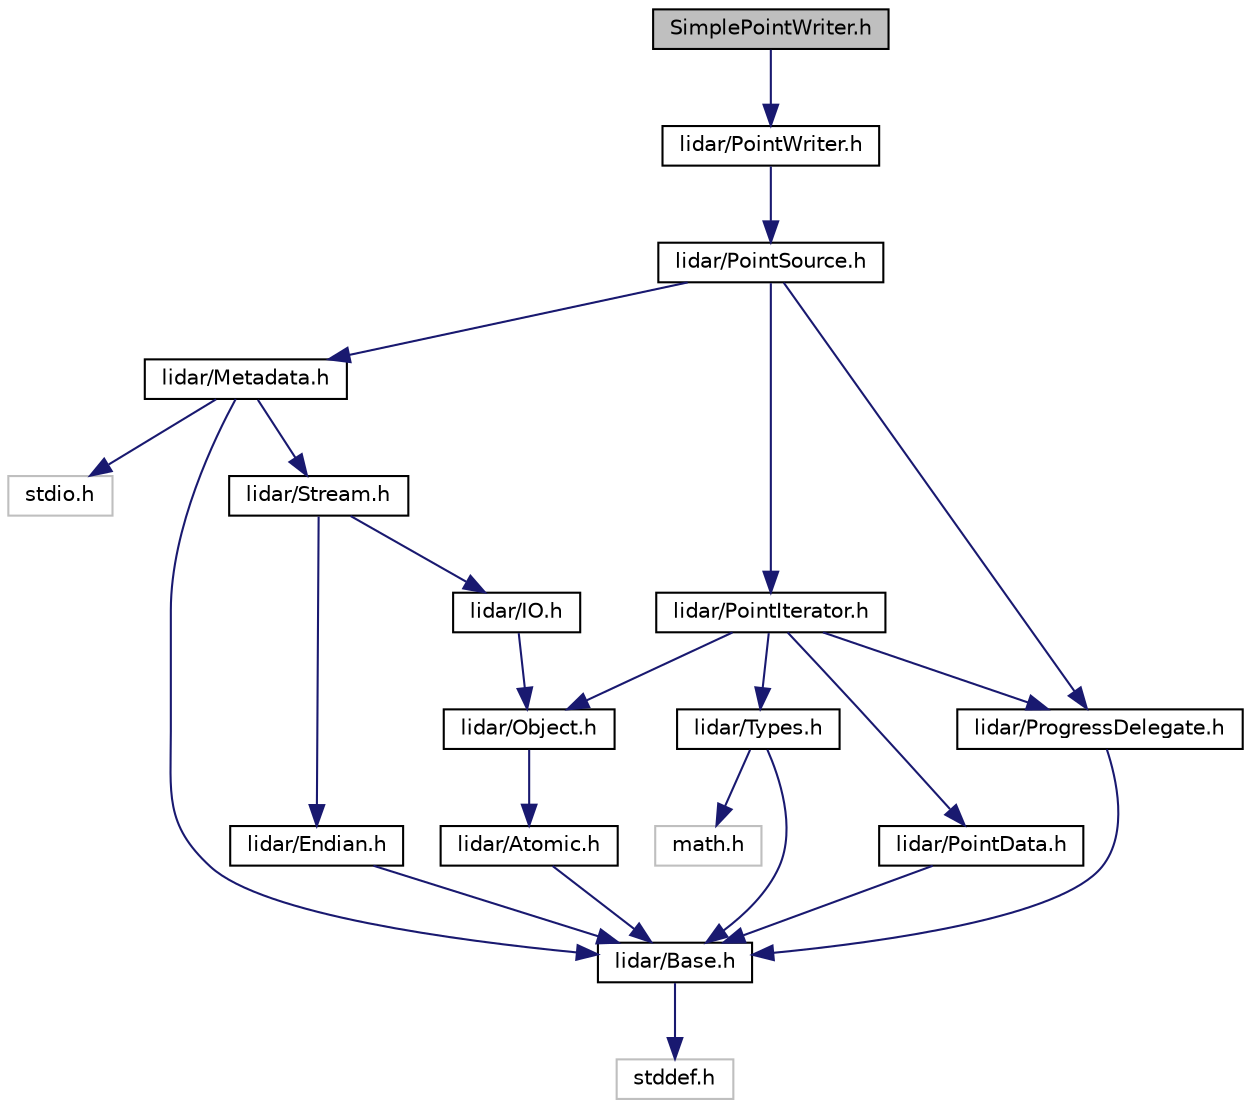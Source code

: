 digraph "SimplePointWriter.h"
{
  bgcolor="transparent";
  edge [fontname="Helvetica",fontsize="10",labelfontname="Helvetica",labelfontsize="10"];
  node [fontname="Helvetica",fontsize="10",shape=record];
  Node1 [label="SimplePointWriter.h",height=0.2,width=0.4,color="black", fillcolor="grey75", style="filled" fontcolor="black"];
  Node1 -> Node2 [color="midnightblue",fontsize="10",style="solid",fontname="Helvetica"];
  Node2 [label="lidar/PointWriter.h",height=0.2,width=0.4,color="black",URL="$a00050.html"];
  Node2 -> Node3 [color="midnightblue",fontsize="10",style="solid",fontname="Helvetica"];
  Node3 [label="lidar/PointSource.h",height=0.2,width=0.4,color="black",URL="$a00049.html"];
  Node3 -> Node4 [color="midnightblue",fontsize="10",style="solid",fontname="Helvetica"];
  Node4 [label="lidar/Metadata.h",height=0.2,width=0.4,color="black",URL="$a00042.html"];
  Node4 -> Node5 [color="midnightblue",fontsize="10",style="solid",fontname="Helvetica"];
  Node5 [label="lidar/Base.h",height=0.2,width=0.4,color="black",URL="$a00034.html"];
  Node5 -> Node6 [color="midnightblue",fontsize="10",style="solid",fontname="Helvetica"];
  Node6 [label="stddef.h",height=0.2,width=0.4,color="grey75"];
  Node4 -> Node7 [color="midnightblue",fontsize="10",style="solid",fontname="Helvetica"];
  Node7 [label="lidar/Stream.h",height=0.2,width=0.4,color="black",URL="$a00053.html"];
  Node7 -> Node8 [color="midnightblue",fontsize="10",style="solid",fontname="Helvetica"];
  Node8 [label="lidar/IO.h",height=0.2,width=0.4,color="black",URL="$a00040.html"];
  Node8 -> Node9 [color="midnightblue",fontsize="10",style="solid",fontname="Helvetica"];
  Node9 [label="lidar/Object.h",height=0.2,width=0.4,color="black",URL="$a00045.html"];
  Node9 -> Node10 [color="midnightblue",fontsize="10",style="solid",fontname="Helvetica"];
  Node10 [label="lidar/Atomic.h",height=0.2,width=0.4,color="black",URL="$a00033.html"];
  Node10 -> Node5 [color="midnightblue",fontsize="10",style="solid",fontname="Helvetica"];
  Node7 -> Node11 [color="midnightblue",fontsize="10",style="solid",fontname="Helvetica"];
  Node11 [label="lidar/Endian.h",height=0.2,width=0.4,color="black",URL="$a00036.html"];
  Node11 -> Node5 [color="midnightblue",fontsize="10",style="solid",fontname="Helvetica"];
  Node4 -> Node12 [color="midnightblue",fontsize="10",style="solid",fontname="Helvetica"];
  Node12 [label="stdio.h",height=0.2,width=0.4,color="grey75"];
  Node3 -> Node13 [color="midnightblue",fontsize="10",style="solid",fontname="Helvetica"];
  Node13 [label="lidar/PointIterator.h",height=0.2,width=0.4,color="black",URL="$a00047.html"];
  Node13 -> Node14 [color="midnightblue",fontsize="10",style="solid",fontname="Helvetica"];
  Node14 [label="lidar/Types.h",height=0.2,width=0.4,color="black",URL="$a00056.html"];
  Node14 -> Node5 [color="midnightblue",fontsize="10",style="solid",fontname="Helvetica"];
  Node14 -> Node15 [color="midnightblue",fontsize="10",style="solid",fontname="Helvetica"];
  Node15 [label="math.h",height=0.2,width=0.4,color="grey75"];
  Node13 -> Node9 [color="midnightblue",fontsize="10",style="solid",fontname="Helvetica"];
  Node13 -> Node16 [color="midnightblue",fontsize="10",style="solid",fontname="Helvetica"];
  Node16 [label="lidar/PointData.h",height=0.2,width=0.4,color="black",URL="$a00046.html"];
  Node16 -> Node5 [color="midnightblue",fontsize="10",style="solid",fontname="Helvetica"];
  Node13 -> Node17 [color="midnightblue",fontsize="10",style="solid",fontname="Helvetica"];
  Node17 [label="lidar/ProgressDelegate.h",height=0.2,width=0.4,color="black",URL="$a00051.html"];
  Node17 -> Node5 [color="midnightblue",fontsize="10",style="solid",fontname="Helvetica"];
  Node3 -> Node17 [color="midnightblue",fontsize="10",style="solid",fontname="Helvetica"];
}
